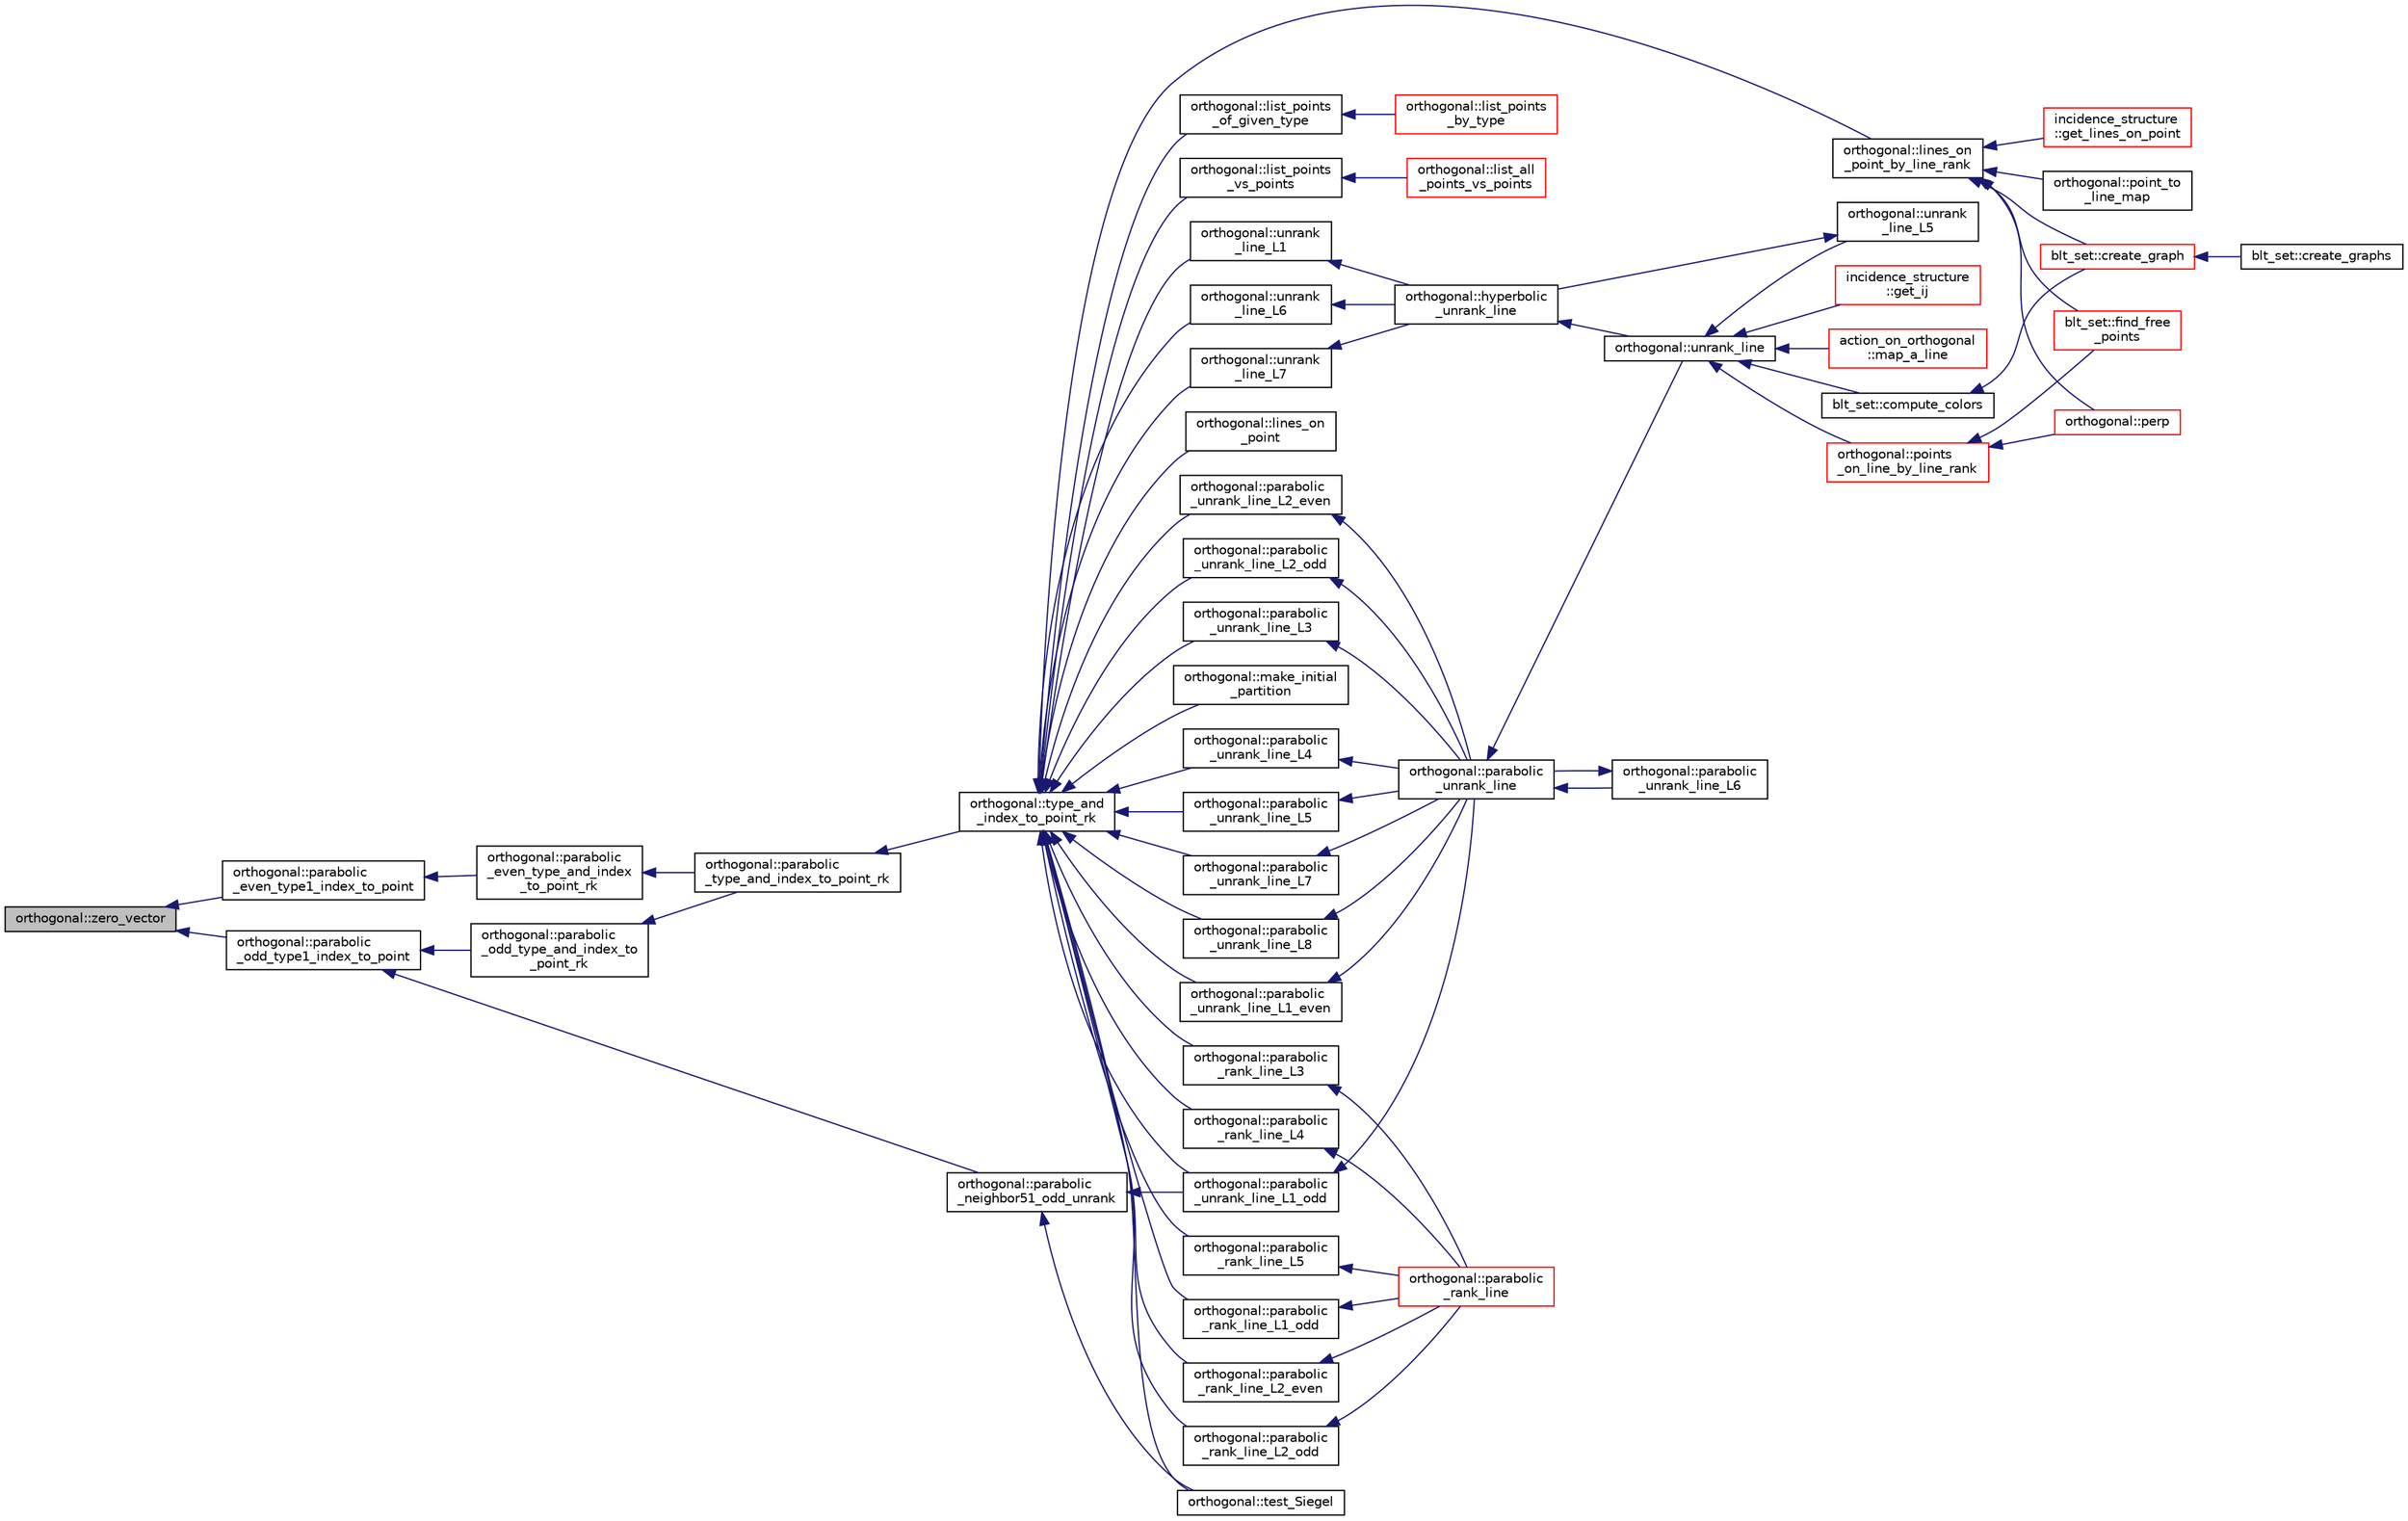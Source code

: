 digraph "orthogonal::zero_vector"
{
  edge [fontname="Helvetica",fontsize="10",labelfontname="Helvetica",labelfontsize="10"];
  node [fontname="Helvetica",fontsize="10",shape=record];
  rankdir="LR";
  Node49563 [label="orthogonal::zero_vector",height=0.2,width=0.4,color="black", fillcolor="grey75", style="filled", fontcolor="black"];
  Node49563 -> Node49564 [dir="back",color="midnightblue",fontsize="10",style="solid",fontname="Helvetica"];
  Node49564 [label="orthogonal::parabolic\l_even_type1_index_to_point",height=0.2,width=0.4,color="black", fillcolor="white", style="filled",URL="$d7/daa/classorthogonal.html#a6646754b896f772146faceaa4100403f"];
  Node49564 -> Node49565 [dir="back",color="midnightblue",fontsize="10",style="solid",fontname="Helvetica"];
  Node49565 [label="orthogonal::parabolic\l_even_type_and_index\l_to_point_rk",height=0.2,width=0.4,color="black", fillcolor="white", style="filled",URL="$d7/daa/classorthogonal.html#af43894039e8c5a8039f52b93dfa3ff77"];
  Node49565 -> Node49566 [dir="back",color="midnightblue",fontsize="10",style="solid",fontname="Helvetica"];
  Node49566 [label="orthogonal::parabolic\l_type_and_index_to_point_rk",height=0.2,width=0.4,color="black", fillcolor="white", style="filled",URL="$d7/daa/classorthogonal.html#a67c316cf01b382762e6ac372f522d106"];
  Node49566 -> Node49567 [dir="back",color="midnightblue",fontsize="10",style="solid",fontname="Helvetica"];
  Node49567 [label="orthogonal::type_and\l_index_to_point_rk",height=0.2,width=0.4,color="black", fillcolor="white", style="filled",URL="$d7/daa/classorthogonal.html#a319ef460cdfe3247d336c3fb482901eb"];
  Node49567 -> Node49568 [dir="back",color="midnightblue",fontsize="10",style="solid",fontname="Helvetica"];
  Node49568 [label="orthogonal::lines_on\l_point",height=0.2,width=0.4,color="black", fillcolor="white", style="filled",URL="$d7/daa/classorthogonal.html#aa3249c7fddbc156af817fb274e41c914"];
  Node49567 -> Node49569 [dir="back",color="midnightblue",fontsize="10",style="solid",fontname="Helvetica"];
  Node49569 [label="orthogonal::lines_on\l_point_by_line_rank",height=0.2,width=0.4,color="black", fillcolor="white", style="filled",URL="$d7/daa/classorthogonal.html#adc21874b6da3cd3585c704994fb538aa"];
  Node49569 -> Node49570 [dir="back",color="midnightblue",fontsize="10",style="solid",fontname="Helvetica"];
  Node49570 [label="blt_set::create_graph",height=0.2,width=0.4,color="red", fillcolor="white", style="filled",URL="$d1/d3d/classblt__set.html#ae92249ece99ffbc92e93e49cd5d5dccf"];
  Node49570 -> Node49571 [dir="back",color="midnightblue",fontsize="10",style="solid",fontname="Helvetica"];
  Node49571 [label="blt_set::create_graphs",height=0.2,width=0.4,color="black", fillcolor="white", style="filled",URL="$d1/d3d/classblt__set.html#a3f1d4a8ed15875c47b327949f26a4533"];
  Node49569 -> Node49573 [dir="back",color="midnightblue",fontsize="10",style="solid",fontname="Helvetica"];
  Node49573 [label="blt_set::find_free\l_points",height=0.2,width=0.4,color="red", fillcolor="white", style="filled",URL="$d1/d3d/classblt__set.html#a71f82dd3dc4a901ea2a0949d2f1af302"];
  Node49569 -> Node49575 [dir="back",color="midnightblue",fontsize="10",style="solid",fontname="Helvetica"];
  Node49575 [label="orthogonal::point_to\l_line_map",height=0.2,width=0.4,color="black", fillcolor="white", style="filled",URL="$d7/daa/classorthogonal.html#a1eae48671390d1c251303be93b45f9e4"];
  Node49569 -> Node49576 [dir="back",color="midnightblue",fontsize="10",style="solid",fontname="Helvetica"];
  Node49576 [label="orthogonal::perp",height=0.2,width=0.4,color="red", fillcolor="white", style="filled",URL="$d7/daa/classorthogonal.html#ae80e0fa8d1e8caddb9afbb466e3d3189"];
  Node49569 -> Node49607 [dir="back",color="midnightblue",fontsize="10",style="solid",fontname="Helvetica"];
  Node49607 [label="incidence_structure\l::get_lines_on_point",height=0.2,width=0.4,color="red", fillcolor="white", style="filled",URL="$da/d8a/classincidence__structure.html#a09148fd9478525b4a65c8e44833d1861"];
  Node49567 -> Node49652 [dir="back",color="midnightblue",fontsize="10",style="solid",fontname="Helvetica"];
  Node49652 [label="orthogonal::list_points\l_of_given_type",height=0.2,width=0.4,color="black", fillcolor="white", style="filled",URL="$d7/daa/classorthogonal.html#a80ded28f55a2191d5a5ec5fe9ee1a4c7"];
  Node49652 -> Node49653 [dir="back",color="midnightblue",fontsize="10",style="solid",fontname="Helvetica"];
  Node49653 [label="orthogonal::list_points\l_by_type",height=0.2,width=0.4,color="red", fillcolor="white", style="filled",URL="$d7/daa/classorthogonal.html#a078981d509c626c1cdad322ab94c697c"];
  Node49567 -> Node49658 [dir="back",color="midnightblue",fontsize="10",style="solid",fontname="Helvetica"];
  Node49658 [label="orthogonal::list_points\l_vs_points",height=0.2,width=0.4,color="black", fillcolor="white", style="filled",URL="$d7/daa/classorthogonal.html#a80258158dfa1470b42e9036b07c7dfbb"];
  Node49658 -> Node49659 [dir="back",color="midnightblue",fontsize="10",style="solid",fontname="Helvetica"];
  Node49659 [label="orthogonal::list_all\l_points_vs_points",height=0.2,width=0.4,color="red", fillcolor="white", style="filled",URL="$d7/daa/classorthogonal.html#aa896de1a55608e15b02df00777ac7ccb"];
  Node49567 -> Node49660 [dir="back",color="midnightblue",fontsize="10",style="solid",fontname="Helvetica"];
  Node49660 [label="orthogonal::test_Siegel",height=0.2,width=0.4,color="black", fillcolor="white", style="filled",URL="$d7/daa/classorthogonal.html#ad6d248c572d92abe41416065addd4a69"];
  Node49567 -> Node49661 [dir="back",color="midnightblue",fontsize="10",style="solid",fontname="Helvetica"];
  Node49661 [label="orthogonal::make_initial\l_partition",height=0.2,width=0.4,color="black", fillcolor="white", style="filled",URL="$d7/daa/classorthogonal.html#aea1837aaf362511a7a9c61b931374f58"];
  Node49567 -> Node49662 [dir="back",color="midnightblue",fontsize="10",style="solid",fontname="Helvetica"];
  Node49662 [label="orthogonal::unrank\l_line_L1",height=0.2,width=0.4,color="black", fillcolor="white", style="filled",URL="$d7/daa/classorthogonal.html#aca204928ad9c6c2d9e9afe2ea5af6d60"];
  Node49662 -> Node49663 [dir="back",color="midnightblue",fontsize="10",style="solid",fontname="Helvetica"];
  Node49663 [label="orthogonal::hyperbolic\l_unrank_line",height=0.2,width=0.4,color="black", fillcolor="white", style="filled",URL="$d7/daa/classorthogonal.html#a94952194cdcc478feb676e97e2e272f2"];
  Node49663 -> Node49664 [dir="back",color="midnightblue",fontsize="10",style="solid",fontname="Helvetica"];
  Node49664 [label="orthogonal::unrank_line",height=0.2,width=0.4,color="black", fillcolor="white", style="filled",URL="$d7/daa/classorthogonal.html#a27fec576f6e11b80dd4503fa3cf7611e"];
  Node49664 -> Node49665 [dir="back",color="midnightblue",fontsize="10",style="solid",fontname="Helvetica"];
  Node49665 [label="blt_set::compute_colors",height=0.2,width=0.4,color="black", fillcolor="white", style="filled",URL="$d1/d3d/classblt__set.html#a6629b3a1a50c0f2736034abaea6f7d63"];
  Node49665 -> Node49570 [dir="back",color="midnightblue",fontsize="10",style="solid",fontname="Helvetica"];
  Node49664 -> Node49666 [dir="back",color="midnightblue",fontsize="10",style="solid",fontname="Helvetica"];
  Node49666 [label="orthogonal::points\l_on_line_by_line_rank",height=0.2,width=0.4,color="red", fillcolor="white", style="filled",URL="$d7/daa/classorthogonal.html#aec3f511b69d0a28340f93d6f904c5daa"];
  Node49666 -> Node49573 [dir="back",color="midnightblue",fontsize="10",style="solid",fontname="Helvetica"];
  Node49666 -> Node49576 [dir="back",color="midnightblue",fontsize="10",style="solid",fontname="Helvetica"];
  Node49664 -> Node49676 [dir="back",color="midnightblue",fontsize="10",style="solid",fontname="Helvetica"];
  Node49676 [label="orthogonal::unrank\l_line_L5",height=0.2,width=0.4,color="black", fillcolor="white", style="filled",URL="$d7/daa/classorthogonal.html#a64148a40b356447a00d985789ad74c82"];
  Node49676 -> Node49663 [dir="back",color="midnightblue",fontsize="10",style="solid",fontname="Helvetica"];
  Node49664 -> Node49677 [dir="back",color="midnightblue",fontsize="10",style="solid",fontname="Helvetica"];
  Node49677 [label="incidence_structure\l::get_ij",height=0.2,width=0.4,color="red", fillcolor="white", style="filled",URL="$da/d8a/classincidence__structure.html#a5ee9b327bdd0c2714cadff040a4c4678"];
  Node49664 -> Node49686 [dir="back",color="midnightblue",fontsize="10",style="solid",fontname="Helvetica"];
  Node49686 [label="action_on_orthogonal\l::map_a_line",height=0.2,width=0.4,color="red", fillcolor="white", style="filled",URL="$dc/d87/classaction__on__orthogonal.html#ac7e41a4bbc9e0f2813f2f7030f3ed177"];
  Node49567 -> Node49888 [dir="back",color="midnightblue",fontsize="10",style="solid",fontname="Helvetica"];
  Node49888 [label="orthogonal::unrank\l_line_L6",height=0.2,width=0.4,color="black", fillcolor="white", style="filled",URL="$d7/daa/classorthogonal.html#a91145776fc4185d7277ddf019064f7ea"];
  Node49888 -> Node49663 [dir="back",color="midnightblue",fontsize="10",style="solid",fontname="Helvetica"];
  Node49567 -> Node49889 [dir="back",color="midnightblue",fontsize="10",style="solid",fontname="Helvetica"];
  Node49889 [label="orthogonal::unrank\l_line_L7",height=0.2,width=0.4,color="black", fillcolor="white", style="filled",URL="$d7/daa/classorthogonal.html#a6dbd5481e532a8f7232acded49f5c05e"];
  Node49889 -> Node49663 [dir="back",color="midnightblue",fontsize="10",style="solid",fontname="Helvetica"];
  Node49567 -> Node49890 [dir="back",color="midnightblue",fontsize="10",style="solid",fontname="Helvetica"];
  Node49890 [label="orthogonal::parabolic\l_unrank_line_L1_even",height=0.2,width=0.4,color="black", fillcolor="white", style="filled",URL="$d7/daa/classorthogonal.html#a83a57c7023d5a61881d39f00f7717d8b"];
  Node49890 -> Node49891 [dir="back",color="midnightblue",fontsize="10",style="solid",fontname="Helvetica"];
  Node49891 [label="orthogonal::parabolic\l_unrank_line",height=0.2,width=0.4,color="black", fillcolor="white", style="filled",URL="$d7/daa/classorthogonal.html#a449cc51a62e11b8699befe951b0f8a4c"];
  Node49891 -> Node49664 [dir="back",color="midnightblue",fontsize="10",style="solid",fontname="Helvetica"];
  Node49891 -> Node49892 [dir="back",color="midnightblue",fontsize="10",style="solid",fontname="Helvetica"];
  Node49892 [label="orthogonal::parabolic\l_unrank_line_L6",height=0.2,width=0.4,color="black", fillcolor="white", style="filled",URL="$d7/daa/classorthogonal.html#a3fecd8b43b3e09d6b35e550850b11d56"];
  Node49892 -> Node49891 [dir="back",color="midnightblue",fontsize="10",style="solid",fontname="Helvetica"];
  Node49567 -> Node49893 [dir="back",color="midnightblue",fontsize="10",style="solid",fontname="Helvetica"];
  Node49893 [label="orthogonal::parabolic\l_unrank_line_L1_odd",height=0.2,width=0.4,color="black", fillcolor="white", style="filled",URL="$d7/daa/classorthogonal.html#af59966fe1bb32196deaafbe6849fdeb1"];
  Node49893 -> Node49891 [dir="back",color="midnightblue",fontsize="10",style="solid",fontname="Helvetica"];
  Node49567 -> Node49894 [dir="back",color="midnightblue",fontsize="10",style="solid",fontname="Helvetica"];
  Node49894 [label="orthogonal::parabolic\l_rank_line_L1_odd",height=0.2,width=0.4,color="black", fillcolor="white", style="filled",URL="$d7/daa/classorthogonal.html#aab93abadf848b0a5d72b367f155cd7e4"];
  Node49894 -> Node49895 [dir="back",color="midnightblue",fontsize="10",style="solid",fontname="Helvetica"];
  Node49895 [label="orthogonal::parabolic\l_rank_line",height=0.2,width=0.4,color="red", fillcolor="white", style="filled",URL="$d7/daa/classorthogonal.html#a7df334ceca90bc5b90c56354dbaf45c9"];
  Node49567 -> Node49900 [dir="back",color="midnightblue",fontsize="10",style="solid",fontname="Helvetica"];
  Node49900 [label="orthogonal::parabolic\l_unrank_line_L2_even",height=0.2,width=0.4,color="black", fillcolor="white", style="filled",URL="$d7/daa/classorthogonal.html#a57a7ad0d16ea67c0636c9f179eeed5d1"];
  Node49900 -> Node49891 [dir="back",color="midnightblue",fontsize="10",style="solid",fontname="Helvetica"];
  Node49567 -> Node49901 [dir="back",color="midnightblue",fontsize="10",style="solid",fontname="Helvetica"];
  Node49901 [label="orthogonal::parabolic\l_unrank_line_L2_odd",height=0.2,width=0.4,color="black", fillcolor="white", style="filled",URL="$d7/daa/classorthogonal.html#a9ab8a29daee27c60803e2bf5026a9a9e"];
  Node49901 -> Node49891 [dir="back",color="midnightblue",fontsize="10",style="solid",fontname="Helvetica"];
  Node49567 -> Node49902 [dir="back",color="midnightblue",fontsize="10",style="solid",fontname="Helvetica"];
  Node49902 [label="orthogonal::parabolic\l_rank_line_L2_even",height=0.2,width=0.4,color="black", fillcolor="white", style="filled",URL="$d7/daa/classorthogonal.html#ad884e741520104066da699b1133deeb0"];
  Node49902 -> Node49895 [dir="back",color="midnightblue",fontsize="10",style="solid",fontname="Helvetica"];
  Node49567 -> Node49903 [dir="back",color="midnightblue",fontsize="10",style="solid",fontname="Helvetica"];
  Node49903 [label="orthogonal::parabolic\l_rank_line_L2_odd",height=0.2,width=0.4,color="black", fillcolor="white", style="filled",URL="$d7/daa/classorthogonal.html#a87ddd814e99966b82e69a1041307074f"];
  Node49903 -> Node49895 [dir="back",color="midnightblue",fontsize="10",style="solid",fontname="Helvetica"];
  Node49567 -> Node49904 [dir="back",color="midnightblue",fontsize="10",style="solid",fontname="Helvetica"];
  Node49904 [label="orthogonal::parabolic\l_unrank_line_L3",height=0.2,width=0.4,color="black", fillcolor="white", style="filled",URL="$d7/daa/classorthogonal.html#ae1edfba289a03ed4d383514c2b0dc4b7"];
  Node49904 -> Node49891 [dir="back",color="midnightblue",fontsize="10",style="solid",fontname="Helvetica"];
  Node49567 -> Node49905 [dir="back",color="midnightblue",fontsize="10",style="solid",fontname="Helvetica"];
  Node49905 [label="orthogonal::parabolic\l_rank_line_L3",height=0.2,width=0.4,color="black", fillcolor="white", style="filled",URL="$d7/daa/classorthogonal.html#afea1a02e2b439b28127cfa2a782da8c9"];
  Node49905 -> Node49895 [dir="back",color="midnightblue",fontsize="10",style="solid",fontname="Helvetica"];
  Node49567 -> Node49906 [dir="back",color="midnightblue",fontsize="10",style="solid",fontname="Helvetica"];
  Node49906 [label="orthogonal::parabolic\l_unrank_line_L4",height=0.2,width=0.4,color="black", fillcolor="white", style="filled",URL="$d7/daa/classorthogonal.html#a6a30b6c7f59498ad8c7f2bec7c78d2ff"];
  Node49906 -> Node49891 [dir="back",color="midnightblue",fontsize="10",style="solid",fontname="Helvetica"];
  Node49567 -> Node49907 [dir="back",color="midnightblue",fontsize="10",style="solid",fontname="Helvetica"];
  Node49907 [label="orthogonal::parabolic\l_rank_line_L4",height=0.2,width=0.4,color="black", fillcolor="white", style="filled",URL="$d7/daa/classorthogonal.html#a9e693d30c0ade825f389feec38ea83b2"];
  Node49907 -> Node49895 [dir="back",color="midnightblue",fontsize="10",style="solid",fontname="Helvetica"];
  Node49567 -> Node49908 [dir="back",color="midnightblue",fontsize="10",style="solid",fontname="Helvetica"];
  Node49908 [label="orthogonal::parabolic\l_unrank_line_L5",height=0.2,width=0.4,color="black", fillcolor="white", style="filled",URL="$d7/daa/classorthogonal.html#a77831b97ebbbc5d8103c5e7e0edfeb9b"];
  Node49908 -> Node49891 [dir="back",color="midnightblue",fontsize="10",style="solid",fontname="Helvetica"];
  Node49567 -> Node49909 [dir="back",color="midnightblue",fontsize="10",style="solid",fontname="Helvetica"];
  Node49909 [label="orthogonal::parabolic\l_rank_line_L5",height=0.2,width=0.4,color="black", fillcolor="white", style="filled",URL="$d7/daa/classorthogonal.html#ab9ff5dd42f31a297d03c559a4934a950"];
  Node49909 -> Node49895 [dir="back",color="midnightblue",fontsize="10",style="solid",fontname="Helvetica"];
  Node49567 -> Node49910 [dir="back",color="midnightblue",fontsize="10",style="solid",fontname="Helvetica"];
  Node49910 [label="orthogonal::parabolic\l_unrank_line_L7",height=0.2,width=0.4,color="black", fillcolor="white", style="filled",URL="$d7/daa/classorthogonal.html#af37feffb93b694bd8b9f5ff5f8bdd4eb"];
  Node49910 -> Node49891 [dir="back",color="midnightblue",fontsize="10",style="solid",fontname="Helvetica"];
  Node49567 -> Node49911 [dir="back",color="midnightblue",fontsize="10",style="solid",fontname="Helvetica"];
  Node49911 [label="orthogonal::parabolic\l_unrank_line_L8",height=0.2,width=0.4,color="black", fillcolor="white", style="filled",URL="$d7/daa/classorthogonal.html#a97e23bbc8eb995d6ee0dba00f2b0d34f"];
  Node49911 -> Node49891 [dir="back",color="midnightblue",fontsize="10",style="solid",fontname="Helvetica"];
  Node49563 -> Node49912 [dir="back",color="midnightblue",fontsize="10",style="solid",fontname="Helvetica"];
  Node49912 [label="orthogonal::parabolic\l_odd_type1_index_to_point",height=0.2,width=0.4,color="black", fillcolor="white", style="filled",URL="$d7/daa/classorthogonal.html#a90ae2eb18659cb8dcd94eafc0b4eccf7"];
  Node49912 -> Node49913 [dir="back",color="midnightblue",fontsize="10",style="solid",fontname="Helvetica"];
  Node49913 [label="orthogonal::parabolic\l_odd_type_and_index_to\l_point_rk",height=0.2,width=0.4,color="black", fillcolor="white", style="filled",URL="$d7/daa/classorthogonal.html#aac70113614b52601e38b3ce8cbffbc9a"];
  Node49913 -> Node49566 [dir="back",color="midnightblue",fontsize="10",style="solid",fontname="Helvetica"];
  Node49912 -> Node49914 [dir="back",color="midnightblue",fontsize="10",style="solid",fontname="Helvetica"];
  Node49914 [label="orthogonal::parabolic\l_neighbor51_odd_unrank",height=0.2,width=0.4,color="black", fillcolor="white", style="filled",URL="$d7/daa/classorthogonal.html#a302082ae3d38f0a1bf150f1ac5e46942"];
  Node49914 -> Node49660 [dir="back",color="midnightblue",fontsize="10",style="solid",fontname="Helvetica"];
  Node49914 -> Node49893 [dir="back",color="midnightblue",fontsize="10",style="solid",fontname="Helvetica"];
}
